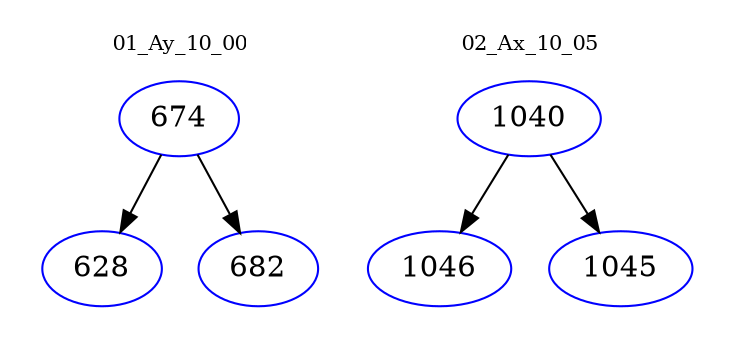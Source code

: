 digraph{
subgraph cluster_0 {
color = white
label = "01_Ay_10_00";
fontsize=10;
T0_674 [label="674", color="blue"]
T0_674 -> T0_628 [color="black"]
T0_628 [label="628", color="blue"]
T0_674 -> T0_682 [color="black"]
T0_682 [label="682", color="blue"]
}
subgraph cluster_1 {
color = white
label = "02_Ax_10_05";
fontsize=10;
T1_1040 [label="1040", color="blue"]
T1_1040 -> T1_1046 [color="black"]
T1_1046 [label="1046", color="blue"]
T1_1040 -> T1_1045 [color="black"]
T1_1045 [label="1045", color="blue"]
}
}
